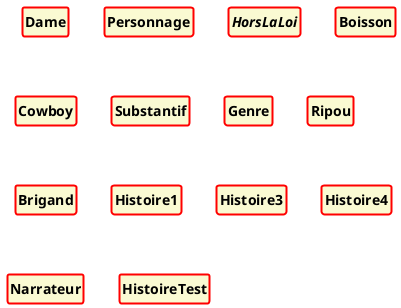 @startuml

'Code généré automatiquement ;>
skinparam style strictuml
hide empty members
skinparam classAttributeIconSize 0
skinparam classFontStyle Bold
skinparam classbackgroundColor LightGoldenRodYellow
skinparam classbordercolor red
skinparam classattribute none
skinparam classborderthickness 2

class Dame
class Personnage
interface HorsLaLoi
class Boisson
class Cowboy
class Substantif
enum Genre
class Ripou
class Brigand
class Histoire1
class Histoire3
class Histoire4
class Narrateur
class HistoireTest

@enduml